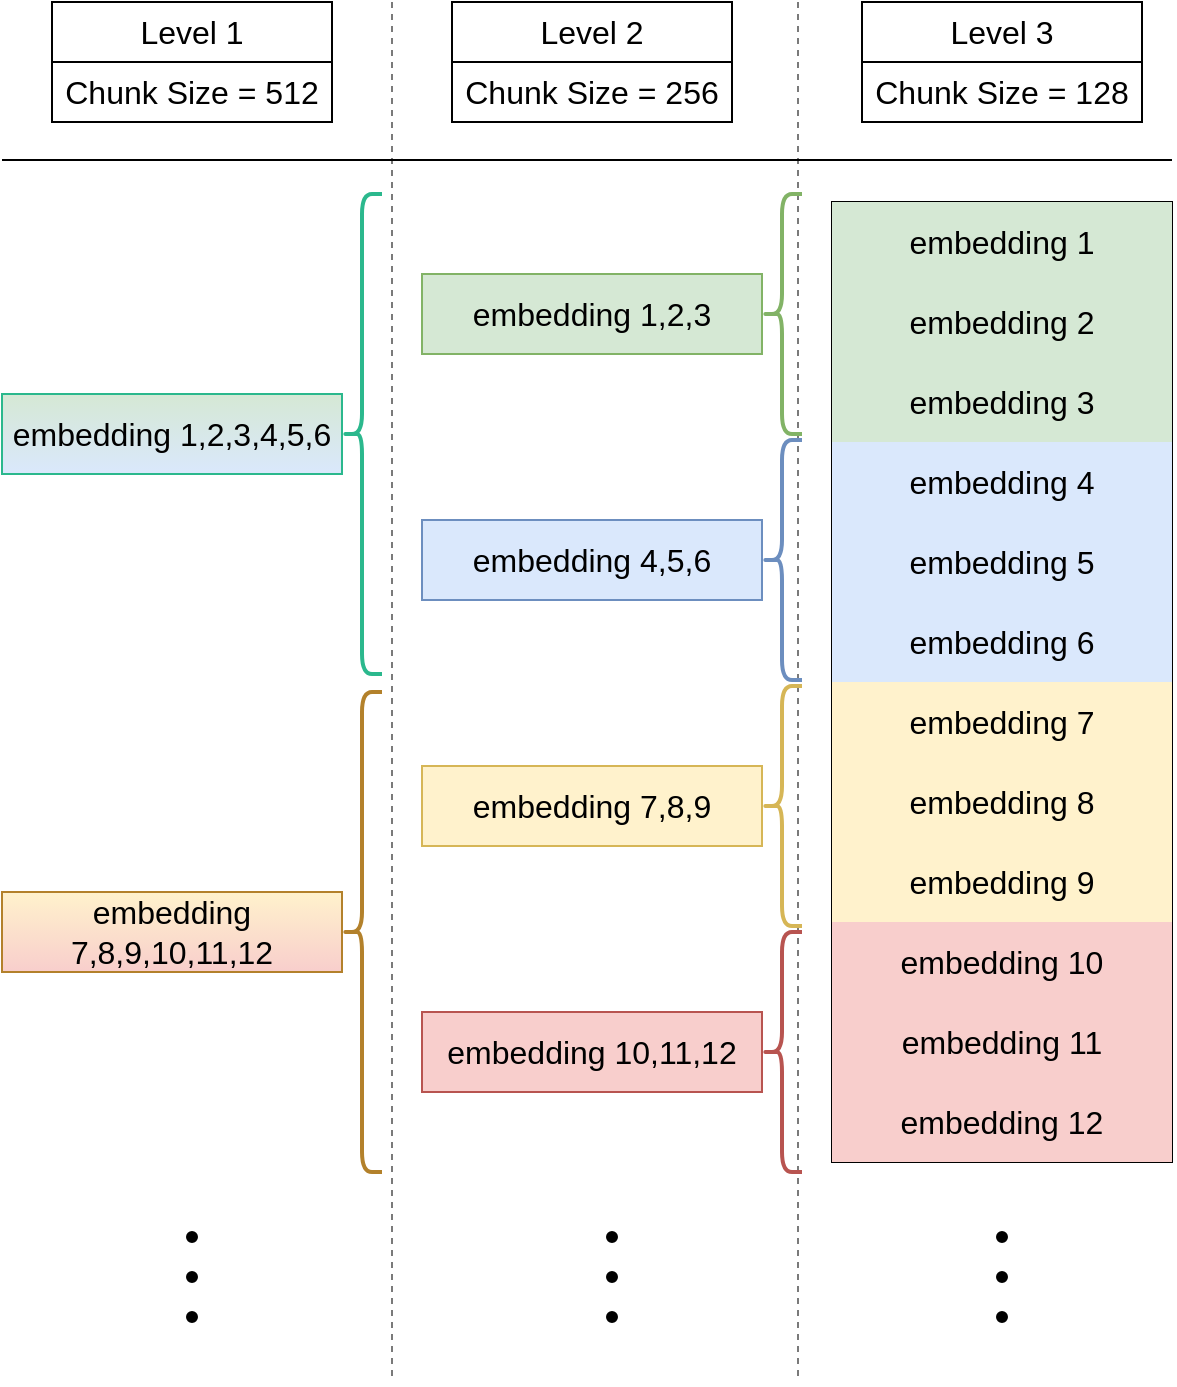 <mxfile version="24.7.8">
  <diagram name="Page-1" id="gfB3oqhTUgZLcfx7qufS">
    <mxGraphModel dx="178" dy="107" grid="1" gridSize="10" guides="1" tooltips="1" connect="1" arrows="1" fold="1" page="1" pageScale="1" pageWidth="2336" pageHeight="1654" math="0" shadow="0">
      <root>
        <mxCell id="0" />
        <mxCell id="1" parent="0" />
        <mxCell id="X7ifO9zD-XdO2jN4TMSY-86" value="" style="endArrow=none;dashed=1;html=1;rounded=0;strokeColor=#7A7A7A;" edge="1" parent="1">
          <mxGeometry width="50" height="50" relative="1" as="geometry">
            <mxPoint x="530" y="200" as="sourcePoint" />
            <mxPoint x="530" y="890" as="targetPoint" />
          </mxGeometry>
        </mxCell>
        <mxCell id="X7ifO9zD-XdO2jN4TMSY-87" value="" style="endArrow=none;dashed=1;html=1;rounded=0;strokeColor=#7A7A7A;" edge="1" parent="1">
          <mxGeometry width="50" height="50" relative="1" as="geometry">
            <mxPoint x="733" y="200" as="sourcePoint" />
            <mxPoint x="733" y="890" as="targetPoint" />
          </mxGeometry>
        </mxCell>
        <mxCell id="X7ifO9zD-XdO2jN4TMSY-66" value="" style="group" vertex="1" connectable="0" parent="1">
          <mxGeometry x="427.5" y="815" width="5" height="45" as="geometry" />
        </mxCell>
        <mxCell id="X7ifO9zD-XdO2jN4TMSY-62" value="" style="ellipse;whiteSpace=wrap;html=1;aspect=fixed;fillColor=#000000;" vertex="1" parent="X7ifO9zD-XdO2jN4TMSY-66">
          <mxGeometry width="5" height="5" as="geometry" />
        </mxCell>
        <mxCell id="X7ifO9zD-XdO2jN4TMSY-63" value="" style="ellipse;whiteSpace=wrap;html=1;aspect=fixed;fillColor=#000000;" vertex="1" parent="X7ifO9zD-XdO2jN4TMSY-66">
          <mxGeometry y="20" width="5" height="5" as="geometry" />
        </mxCell>
        <mxCell id="X7ifO9zD-XdO2jN4TMSY-65" value="" style="ellipse;whiteSpace=wrap;html=1;aspect=fixed;fillColor=#000000;" vertex="1" parent="X7ifO9zD-XdO2jN4TMSY-66">
          <mxGeometry y="40" width="5" height="5" as="geometry" />
        </mxCell>
        <mxCell id="X7ifO9zD-XdO2jN4TMSY-67" value="" style="group" vertex="1" connectable="0" parent="1">
          <mxGeometry x="637.5" y="815" width="5" height="45" as="geometry" />
        </mxCell>
        <mxCell id="X7ifO9zD-XdO2jN4TMSY-68" value="" style="ellipse;whiteSpace=wrap;html=1;aspect=fixed;fillColor=#000000;" vertex="1" parent="X7ifO9zD-XdO2jN4TMSY-67">
          <mxGeometry width="5" height="5" as="geometry" />
        </mxCell>
        <mxCell id="X7ifO9zD-XdO2jN4TMSY-69" value="" style="ellipse;whiteSpace=wrap;html=1;aspect=fixed;fillColor=#000000;" vertex="1" parent="X7ifO9zD-XdO2jN4TMSY-67">
          <mxGeometry y="20" width="5" height="5" as="geometry" />
        </mxCell>
        <mxCell id="X7ifO9zD-XdO2jN4TMSY-70" value="" style="ellipse;whiteSpace=wrap;html=1;aspect=fixed;fillColor=#000000;" vertex="1" parent="X7ifO9zD-XdO2jN4TMSY-67">
          <mxGeometry y="40" width="5" height="5" as="geometry" />
        </mxCell>
        <mxCell id="X7ifO9zD-XdO2jN4TMSY-71" value="" style="group" vertex="1" connectable="0" parent="1">
          <mxGeometry x="832.5" y="815" width="5" height="45" as="geometry" />
        </mxCell>
        <mxCell id="X7ifO9zD-XdO2jN4TMSY-72" value="" style="ellipse;whiteSpace=wrap;html=1;aspect=fixed;fillColor=#000000;" vertex="1" parent="X7ifO9zD-XdO2jN4TMSY-71">
          <mxGeometry width="5" height="5" as="geometry" />
        </mxCell>
        <mxCell id="X7ifO9zD-XdO2jN4TMSY-73" value="" style="ellipse;whiteSpace=wrap;html=1;aspect=fixed;fillColor=#000000;" vertex="1" parent="X7ifO9zD-XdO2jN4TMSY-71">
          <mxGeometry y="20" width="5" height="5" as="geometry" />
        </mxCell>
        <mxCell id="X7ifO9zD-XdO2jN4TMSY-74" value="" style="ellipse;whiteSpace=wrap;html=1;aspect=fixed;fillColor=#000000;" vertex="1" parent="X7ifO9zD-XdO2jN4TMSY-71">
          <mxGeometry y="40" width="5" height="5" as="geometry" />
        </mxCell>
        <mxCell id="X7ifO9zD-XdO2jN4TMSY-75" value="" style="endArrow=none;html=1;rounded=0;" edge="1" parent="1">
          <mxGeometry width="50" height="50" relative="1" as="geometry">
            <mxPoint x="335" y="279" as="sourcePoint" />
            <mxPoint x="920" y="279" as="targetPoint" />
          </mxGeometry>
        </mxCell>
        <mxCell id="X7ifO9zD-XdO2jN4TMSY-82" value="" style="group" vertex="1" connectable="0" parent="1">
          <mxGeometry x="335" y="200" width="190" height="585" as="geometry" />
        </mxCell>
        <mxCell id="X7ifO9zD-XdO2jN4TMSY-58" value="" style="group" vertex="1" connectable="0" parent="X7ifO9zD-XdO2jN4TMSY-82">
          <mxGeometry y="96" width="190" height="240" as="geometry" />
        </mxCell>
        <mxCell id="X7ifO9zD-XdO2jN4TMSY-38" value="" style="shape=curlyBracket;whiteSpace=wrap;html=1;rounded=1;labelPosition=left;verticalLabelPosition=middle;align=right;verticalAlign=middle;gradientDirection=south;strokeColor=#2BB88D;strokeWidth=2;" vertex="1" parent="X7ifO9zD-XdO2jN4TMSY-58">
          <mxGeometry x="170" width="20" height="240" as="geometry" />
        </mxCell>
        <mxCell id="X7ifO9zD-XdO2jN4TMSY-47" value="&lt;font style=&quot;font-size: 16px;&quot;&gt;embedding 1,2,3,4,5,6&lt;/font&gt;" style="rounded=0;whiteSpace=wrap;html=1;fillStyle=cross-hatch;gradientColor=#DAE8FC;fillColor=#D5E8D4;strokeColor=#2BB88D;" vertex="1" parent="X7ifO9zD-XdO2jN4TMSY-58">
          <mxGeometry y="100" width="170" height="40" as="geometry" />
        </mxCell>
        <mxCell id="X7ifO9zD-XdO2jN4TMSY-59" value="" style="group" vertex="1" connectable="0" parent="X7ifO9zD-XdO2jN4TMSY-82">
          <mxGeometry y="345" width="190" height="240" as="geometry" />
        </mxCell>
        <mxCell id="X7ifO9zD-XdO2jN4TMSY-40" value="" style="shape=curlyBracket;whiteSpace=wrap;html=1;rounded=1;labelPosition=left;verticalLabelPosition=middle;align=right;verticalAlign=middle;strokeColor=#B3812B;strokeWidth=2;" vertex="1" parent="X7ifO9zD-XdO2jN4TMSY-59">
          <mxGeometry x="170" width="20" height="240" as="geometry" />
        </mxCell>
        <mxCell id="X7ifO9zD-XdO2jN4TMSY-49" value="&lt;font style=&quot;font-size: 16px;&quot;&gt;embedding 7,8,9,10,11,12&lt;/font&gt;" style="rounded=0;whiteSpace=wrap;html=1;gradientColor=#F8CECC;fillColor=#FFF2CC;strokeColor=#B3812B;" vertex="1" parent="X7ifO9zD-XdO2jN4TMSY-59">
          <mxGeometry y="100" width="170" height="40" as="geometry" />
        </mxCell>
        <mxCell id="X7ifO9zD-XdO2jN4TMSY-88" value="" style="group" vertex="1" connectable="0" parent="X7ifO9zD-XdO2jN4TMSY-82">
          <mxGeometry x="25" width="140" height="60" as="geometry" />
        </mxCell>
        <mxCell id="X7ifO9zD-XdO2jN4TMSY-80" value="&lt;span style=&quot;font-size: 16px;&quot;&gt;Level 1&lt;/span&gt;" style="rounded=0;whiteSpace=wrap;html=1;" vertex="1" parent="X7ifO9zD-XdO2jN4TMSY-88">
          <mxGeometry width="140" height="30" as="geometry" />
        </mxCell>
        <mxCell id="X7ifO9zD-XdO2jN4TMSY-77" value="&lt;font style=&quot;font-size: 16px;&quot;&gt;Chunk Size = 512&lt;/font&gt;" style="rounded=0;whiteSpace=wrap;html=1;" vertex="1" parent="X7ifO9zD-XdO2jN4TMSY-88">
          <mxGeometry y="30" width="140" height="30" as="geometry" />
        </mxCell>
        <mxCell id="X7ifO9zD-XdO2jN4TMSY-83" value="" style="group" vertex="1" connectable="0" parent="1">
          <mxGeometry x="545" y="200" width="190" height="585" as="geometry" />
        </mxCell>
        <mxCell id="X7ifO9zD-XdO2jN4TMSY-53" value="" style="group" vertex="1" connectable="0" parent="X7ifO9zD-XdO2jN4TMSY-83">
          <mxGeometry y="96" width="190" height="120" as="geometry" />
        </mxCell>
        <mxCell id="X7ifO9zD-XdO2jN4TMSY-34" value="" style="shape=curlyBracket;whiteSpace=wrap;html=1;rounded=1;labelPosition=left;verticalLabelPosition=middle;align=right;verticalAlign=middle;fillColor=default;strokeColor=#82b366;strokeWidth=2;" vertex="1" parent="X7ifO9zD-XdO2jN4TMSY-53">
          <mxGeometry x="170" width="20" height="120" as="geometry" />
        </mxCell>
        <mxCell id="X7ifO9zD-XdO2jN4TMSY-39" value="&lt;font style=&quot;font-size: 16px;&quot;&gt;embedding 1,2,3&lt;/font&gt;" style="rounded=0;whiteSpace=wrap;html=1;fillColor=#d5e8d4;strokeColor=#82b366;" vertex="1" parent="X7ifO9zD-XdO2jN4TMSY-53">
          <mxGeometry y="40" width="170" height="40" as="geometry" />
        </mxCell>
        <mxCell id="X7ifO9zD-XdO2jN4TMSY-54" value="" style="group" vertex="1" connectable="0" parent="X7ifO9zD-XdO2jN4TMSY-83">
          <mxGeometry y="219" width="190" height="120" as="geometry" />
        </mxCell>
        <mxCell id="X7ifO9zD-XdO2jN4TMSY-35" value="" style="shape=curlyBracket;whiteSpace=wrap;html=1;rounded=1;labelPosition=left;verticalLabelPosition=middle;align=right;verticalAlign=middle;fillColor=#dae8fc;strokeColor=#6c8ebf;strokeWidth=2;" vertex="1" parent="X7ifO9zD-XdO2jN4TMSY-54">
          <mxGeometry x="170" width="20" height="120" as="geometry" />
        </mxCell>
        <mxCell id="X7ifO9zD-XdO2jN4TMSY-41" value="&lt;font style=&quot;font-size: 16px;&quot;&gt;embedding 4,5,6&lt;/font&gt;" style="rounded=0;whiteSpace=wrap;html=1;fillColor=#dae8fc;strokeColor=#6c8ebf;" vertex="1" parent="X7ifO9zD-XdO2jN4TMSY-54">
          <mxGeometry y="40" width="170" height="40" as="geometry" />
        </mxCell>
        <mxCell id="X7ifO9zD-XdO2jN4TMSY-55" value="" style="group" vertex="1" connectable="0" parent="X7ifO9zD-XdO2jN4TMSY-83">
          <mxGeometry y="342" width="190" height="120" as="geometry" />
        </mxCell>
        <mxCell id="X7ifO9zD-XdO2jN4TMSY-36" value="" style="shape=curlyBracket;whiteSpace=wrap;html=1;rounded=1;labelPosition=left;verticalLabelPosition=middle;align=right;verticalAlign=middle;fillColor=#fff2cc;strokeColor=#d6b656;strokeWidth=2;" vertex="1" parent="X7ifO9zD-XdO2jN4TMSY-55">
          <mxGeometry x="170" width="20" height="120" as="geometry" />
        </mxCell>
        <mxCell id="X7ifO9zD-XdO2jN4TMSY-42" value="&lt;font style=&quot;font-size: 16px;&quot;&gt;embedding 7,8,9&lt;/font&gt;" style="rounded=0;whiteSpace=wrap;html=1;fillColor=#fff2cc;strokeColor=#d6b656;" vertex="1" parent="X7ifO9zD-XdO2jN4TMSY-55">
          <mxGeometry y="40" width="170" height="40" as="geometry" />
        </mxCell>
        <mxCell id="X7ifO9zD-XdO2jN4TMSY-56" value="" style="group" vertex="1" connectable="0" parent="X7ifO9zD-XdO2jN4TMSY-83">
          <mxGeometry y="465" width="190" height="120" as="geometry" />
        </mxCell>
        <mxCell id="X7ifO9zD-XdO2jN4TMSY-37" value="" style="shape=curlyBracket;whiteSpace=wrap;html=1;rounded=1;labelPosition=left;verticalLabelPosition=middle;align=right;verticalAlign=middle;fillColor=#f8cecc;strokeColor=#b85450;strokeWidth=2;" vertex="1" parent="X7ifO9zD-XdO2jN4TMSY-56">
          <mxGeometry x="170" width="20" height="120" as="geometry" />
        </mxCell>
        <mxCell id="X7ifO9zD-XdO2jN4TMSY-43" value="&lt;font style=&quot;font-size: 16px;&quot;&gt;embedding 10,11,12&lt;/font&gt;" style="rounded=0;whiteSpace=wrap;html=1;fillColor=#f8cecc;strokeColor=#b85450;" vertex="1" parent="X7ifO9zD-XdO2jN4TMSY-56">
          <mxGeometry y="40" width="170" height="40" as="geometry" />
        </mxCell>
        <mxCell id="X7ifO9zD-XdO2jN4TMSY-89" value="" style="group" vertex="1" connectable="0" parent="X7ifO9zD-XdO2jN4TMSY-83">
          <mxGeometry x="15" width="140" height="60" as="geometry" />
        </mxCell>
        <mxCell id="X7ifO9zD-XdO2jN4TMSY-81" value="&lt;span style=&quot;font-size: 16px;&quot;&gt;Level 2&lt;/span&gt;" style="rounded=0;whiteSpace=wrap;html=1;" vertex="1" parent="X7ifO9zD-XdO2jN4TMSY-89">
          <mxGeometry width="140" height="30" as="geometry" />
        </mxCell>
        <mxCell id="X7ifO9zD-XdO2jN4TMSY-78" value="&lt;font style=&quot;font-size: 16px;&quot;&gt;Chunk Size = 256&lt;/font&gt;" style="rounded=0;whiteSpace=wrap;html=1;" vertex="1" parent="X7ifO9zD-XdO2jN4TMSY-89">
          <mxGeometry y="30" width="140" height="30" as="geometry" />
        </mxCell>
        <mxCell id="X7ifO9zD-XdO2jN4TMSY-85" value="" style="group" vertex="1" connectable="0" parent="1">
          <mxGeometry x="750" y="200" width="170" height="580" as="geometry" />
        </mxCell>
        <mxCell id="X7ifO9zD-XdO2jN4TMSY-3" value="" style="shape=table;startSize=0;container=1;collapsible=0;childLayout=tableLayout;fontSize=16;rounded=0;absoluteArcSize=0;arcSize=15;shadow=0;rowLines=1;strokeColor=default;" vertex="1" parent="X7ifO9zD-XdO2jN4TMSY-85">
          <mxGeometry y="100" width="170" height="480" as="geometry" />
        </mxCell>
        <mxCell id="X7ifO9zD-XdO2jN4TMSY-4" value="" style="shape=tableRow;horizontal=0;startSize=0;swimlaneHead=0;swimlaneBody=0;strokeColor=inherit;top=0;left=0;bottom=0;right=0;collapsible=0;dropTarget=0;fillColor=none;points=[[0,0.5],[1,0.5]];portConstraint=eastwest;fontSize=16;" vertex="1" parent="X7ifO9zD-XdO2jN4TMSY-3">
          <mxGeometry width="170" height="40" as="geometry" />
        </mxCell>
        <object label="embedding 1" id="X7ifO9zD-XdO2jN4TMSY-5">
          <mxCell style="shape=partialRectangle;html=1;whiteSpace=wrap;connectable=0;strokeColor=#82b366;overflow=hidden;fillColor=#d5e8d4;top=0;left=0;bottom=0;right=0;pointerEvents=1;fontSize=16;rounded=1;absoluteArcSize=0;arcSize=15" vertex="1" parent="X7ifO9zD-XdO2jN4TMSY-4">
            <mxGeometry width="170" height="40" as="geometry">
              <mxRectangle width="170" height="40" as="alternateBounds" />
            </mxGeometry>
          </mxCell>
        </object>
        <mxCell id="X7ifO9zD-XdO2jN4TMSY-8" value="" style="shape=tableRow;horizontal=0;startSize=0;swimlaneHead=0;swimlaneBody=0;strokeColor=inherit;top=0;left=0;bottom=0;right=0;collapsible=0;dropTarget=0;fillColor=none;points=[[0,0.5],[1,0.5]];portConstraint=eastwest;fontSize=16;" vertex="1" parent="X7ifO9zD-XdO2jN4TMSY-3">
          <mxGeometry y="40" width="170" height="40" as="geometry" />
        </mxCell>
        <mxCell id="X7ifO9zD-XdO2jN4TMSY-9" value="embedding 2" style="shape=partialRectangle;html=1;whiteSpace=wrap;connectable=0;strokeColor=#82b366;overflow=hidden;fillColor=#d5e8d4;top=0;left=0;bottom=0;right=0;pointerEvents=1;fontSize=16;" vertex="1" parent="X7ifO9zD-XdO2jN4TMSY-8">
          <mxGeometry width="170" height="40" as="geometry">
            <mxRectangle width="170" height="40" as="alternateBounds" />
          </mxGeometry>
        </mxCell>
        <mxCell id="X7ifO9zD-XdO2jN4TMSY-12" value="" style="shape=tableRow;horizontal=0;startSize=0;swimlaneHead=0;swimlaneBody=0;strokeColor=inherit;top=0;left=0;bottom=0;right=0;collapsible=0;dropTarget=0;fillColor=none;points=[[0,0.5],[1,0.5]];portConstraint=eastwest;fontSize=16;" vertex="1" parent="X7ifO9zD-XdO2jN4TMSY-3">
          <mxGeometry y="80" width="170" height="40" as="geometry" />
        </mxCell>
        <mxCell id="X7ifO9zD-XdO2jN4TMSY-13" value="embedding 3" style="shape=partialRectangle;html=1;whiteSpace=wrap;connectable=0;strokeColor=#82b366;overflow=hidden;fillColor=#d5e8d4;top=0;left=0;bottom=0;right=0;pointerEvents=1;fontSize=16;" vertex="1" parent="X7ifO9zD-XdO2jN4TMSY-12">
          <mxGeometry width="170" height="40" as="geometry">
            <mxRectangle width="170" height="40" as="alternateBounds" />
          </mxGeometry>
        </mxCell>
        <mxCell id="X7ifO9zD-XdO2jN4TMSY-32" style="shape=tableRow;horizontal=0;startSize=0;swimlaneHead=0;swimlaneBody=0;strokeColor=inherit;top=0;left=0;bottom=0;right=0;collapsible=0;dropTarget=0;fillColor=none;points=[[0,0.5],[1,0.5]];portConstraint=eastwest;fontSize=16;" vertex="1" parent="X7ifO9zD-XdO2jN4TMSY-3">
          <mxGeometry y="120" width="170" height="40" as="geometry" />
        </mxCell>
        <mxCell id="X7ifO9zD-XdO2jN4TMSY-33" value="embedding 4" style="shape=partialRectangle;html=1;whiteSpace=wrap;connectable=0;strokeColor=#6c8ebf;overflow=hidden;fillColor=#dae8fc;top=0;left=0;bottom=0;right=0;pointerEvents=1;fontSize=16;" vertex="1" parent="X7ifO9zD-XdO2jN4TMSY-32">
          <mxGeometry width="170" height="40" as="geometry">
            <mxRectangle width="170" height="40" as="alternateBounds" />
          </mxGeometry>
        </mxCell>
        <mxCell id="X7ifO9zD-XdO2jN4TMSY-30" style="shape=tableRow;horizontal=0;startSize=0;swimlaneHead=0;swimlaneBody=0;strokeColor=inherit;top=0;left=0;bottom=0;right=0;collapsible=0;dropTarget=0;fillColor=none;points=[[0,0.5],[1,0.5]];portConstraint=eastwest;fontSize=16;" vertex="1" parent="X7ifO9zD-XdO2jN4TMSY-3">
          <mxGeometry y="160" width="170" height="40" as="geometry" />
        </mxCell>
        <mxCell id="X7ifO9zD-XdO2jN4TMSY-31" value="embedding 5" style="shape=partialRectangle;html=1;whiteSpace=wrap;connectable=0;strokeColor=#6c8ebf;overflow=hidden;fillColor=#dae8fc;top=0;left=0;bottom=0;right=0;pointerEvents=1;fontSize=16;" vertex="1" parent="X7ifO9zD-XdO2jN4TMSY-30">
          <mxGeometry width="170" height="40" as="geometry">
            <mxRectangle width="170" height="40" as="alternateBounds" />
          </mxGeometry>
        </mxCell>
        <mxCell id="X7ifO9zD-XdO2jN4TMSY-28" style="shape=tableRow;horizontal=0;startSize=0;swimlaneHead=0;swimlaneBody=0;strokeColor=inherit;top=0;left=0;bottom=0;right=0;collapsible=0;dropTarget=0;fillColor=none;points=[[0,0.5],[1,0.5]];portConstraint=eastwest;fontSize=16;" vertex="1" parent="X7ifO9zD-XdO2jN4TMSY-3">
          <mxGeometry y="200" width="170" height="40" as="geometry" />
        </mxCell>
        <mxCell id="X7ifO9zD-XdO2jN4TMSY-29" value="embedding 6" style="shape=partialRectangle;html=1;whiteSpace=wrap;connectable=0;strokeColor=#6c8ebf;overflow=hidden;fillColor=#dae8fc;top=0;left=0;bottom=0;right=0;pointerEvents=1;fontSize=16;" vertex="1" parent="X7ifO9zD-XdO2jN4TMSY-28">
          <mxGeometry width="170" height="40" as="geometry">
            <mxRectangle width="170" height="40" as="alternateBounds" />
          </mxGeometry>
        </mxCell>
        <mxCell id="X7ifO9zD-XdO2jN4TMSY-26" style="shape=tableRow;horizontal=0;startSize=0;swimlaneHead=0;swimlaneBody=0;strokeColor=inherit;top=0;left=0;bottom=0;right=0;collapsible=0;dropTarget=0;fillColor=none;points=[[0,0.5],[1,0.5]];portConstraint=eastwest;fontSize=16;" vertex="1" parent="X7ifO9zD-XdO2jN4TMSY-3">
          <mxGeometry y="240" width="170" height="40" as="geometry" />
        </mxCell>
        <mxCell id="X7ifO9zD-XdO2jN4TMSY-27" value="embedding 7" style="shape=partialRectangle;html=1;whiteSpace=wrap;connectable=0;strokeColor=#d6b656;overflow=hidden;fillColor=#fff2cc;top=0;left=0;bottom=0;right=0;pointerEvents=1;fontSize=16;" vertex="1" parent="X7ifO9zD-XdO2jN4TMSY-26">
          <mxGeometry width="170" height="40" as="geometry">
            <mxRectangle width="170" height="40" as="alternateBounds" />
          </mxGeometry>
        </mxCell>
        <mxCell id="X7ifO9zD-XdO2jN4TMSY-24" style="shape=tableRow;horizontal=0;startSize=0;swimlaneHead=0;swimlaneBody=0;strokeColor=inherit;top=0;left=0;bottom=0;right=0;collapsible=0;dropTarget=0;fillColor=none;points=[[0,0.5],[1,0.5]];portConstraint=eastwest;fontSize=16;" vertex="1" parent="X7ifO9zD-XdO2jN4TMSY-3">
          <mxGeometry y="280" width="170" height="40" as="geometry" />
        </mxCell>
        <mxCell id="X7ifO9zD-XdO2jN4TMSY-25" value="embedding 8" style="shape=partialRectangle;html=1;whiteSpace=wrap;connectable=0;strokeColor=#d6b656;overflow=hidden;fillColor=#fff2cc;top=0;left=0;bottom=0;right=0;pointerEvents=1;fontSize=16;" vertex="1" parent="X7ifO9zD-XdO2jN4TMSY-24">
          <mxGeometry width="170" height="40" as="geometry">
            <mxRectangle width="170" height="40" as="alternateBounds" />
          </mxGeometry>
        </mxCell>
        <mxCell id="X7ifO9zD-XdO2jN4TMSY-22" style="shape=tableRow;horizontal=0;startSize=0;swimlaneHead=0;swimlaneBody=0;strokeColor=inherit;top=0;left=0;bottom=0;right=0;collapsible=0;dropTarget=0;fillColor=none;points=[[0,0.5],[1,0.5]];portConstraint=eastwest;fontSize=16;" vertex="1" parent="X7ifO9zD-XdO2jN4TMSY-3">
          <mxGeometry y="320" width="170" height="40" as="geometry" />
        </mxCell>
        <mxCell id="X7ifO9zD-XdO2jN4TMSY-23" value="embedding 9" style="shape=partialRectangle;html=1;whiteSpace=wrap;connectable=0;strokeColor=#d6b656;overflow=hidden;fillColor=#fff2cc;top=0;left=0;bottom=0;right=0;pointerEvents=1;fontSize=16;" vertex="1" parent="X7ifO9zD-XdO2jN4TMSY-22">
          <mxGeometry width="170" height="40" as="geometry">
            <mxRectangle width="170" height="40" as="alternateBounds" />
          </mxGeometry>
        </mxCell>
        <mxCell id="X7ifO9zD-XdO2jN4TMSY-20" style="shape=tableRow;horizontal=0;startSize=0;swimlaneHead=0;swimlaneBody=0;strokeColor=inherit;top=0;left=0;bottom=0;right=0;collapsible=0;dropTarget=0;fillColor=none;points=[[0,0.5],[1,0.5]];portConstraint=eastwest;fontSize=16;" vertex="1" parent="X7ifO9zD-XdO2jN4TMSY-3">
          <mxGeometry y="360" width="170" height="40" as="geometry" />
        </mxCell>
        <mxCell id="X7ifO9zD-XdO2jN4TMSY-21" value="embedding 10" style="shape=partialRectangle;html=1;whiteSpace=wrap;connectable=0;strokeColor=#b85450;overflow=hidden;fillColor=#f8cecc;top=0;left=0;bottom=0;right=0;pointerEvents=1;fontSize=16;" vertex="1" parent="X7ifO9zD-XdO2jN4TMSY-20">
          <mxGeometry width="170" height="40" as="geometry">
            <mxRectangle width="170" height="40" as="alternateBounds" />
          </mxGeometry>
        </mxCell>
        <mxCell id="X7ifO9zD-XdO2jN4TMSY-18" style="shape=tableRow;horizontal=0;startSize=0;swimlaneHead=0;swimlaneBody=0;strokeColor=inherit;top=0;left=0;bottom=0;right=0;collapsible=0;dropTarget=0;fillColor=none;points=[[0,0.5],[1,0.5]];portConstraint=eastwest;fontSize=16;" vertex="1" parent="X7ifO9zD-XdO2jN4TMSY-3">
          <mxGeometry y="400" width="170" height="40" as="geometry" />
        </mxCell>
        <mxCell id="X7ifO9zD-XdO2jN4TMSY-19" value="embedding 11" style="shape=partialRectangle;html=1;whiteSpace=wrap;connectable=0;strokeColor=#b85450;overflow=hidden;fillColor=#f8cecc;top=0;left=0;bottom=0;right=0;pointerEvents=1;fontSize=16;" vertex="1" parent="X7ifO9zD-XdO2jN4TMSY-18">
          <mxGeometry width="170" height="40" as="geometry">
            <mxRectangle width="170" height="40" as="alternateBounds" />
          </mxGeometry>
        </mxCell>
        <mxCell id="X7ifO9zD-XdO2jN4TMSY-16" style="shape=tableRow;horizontal=0;startSize=0;swimlaneHead=0;swimlaneBody=0;strokeColor=inherit;top=0;left=0;bottom=0;right=0;collapsible=0;dropTarget=0;fillColor=none;points=[[0,0.5],[1,0.5]];portConstraint=eastwest;fontSize=16;" vertex="1" parent="X7ifO9zD-XdO2jN4TMSY-3">
          <mxGeometry y="440" width="170" height="40" as="geometry" />
        </mxCell>
        <mxCell id="X7ifO9zD-XdO2jN4TMSY-17" value="embedding 12" style="shape=partialRectangle;html=1;whiteSpace=wrap;connectable=0;strokeColor=#b85450;overflow=hidden;fillColor=#f8cecc;top=0;left=0;bottom=0;right=0;pointerEvents=1;fontSize=16;" vertex="1" parent="X7ifO9zD-XdO2jN4TMSY-16">
          <mxGeometry width="170" height="40" as="geometry">
            <mxRectangle width="170" height="40" as="alternateBounds" />
          </mxGeometry>
        </mxCell>
        <mxCell id="X7ifO9zD-XdO2jN4TMSY-90" value="" style="group" vertex="1" connectable="0" parent="X7ifO9zD-XdO2jN4TMSY-85">
          <mxGeometry x="15" width="140" height="60" as="geometry" />
        </mxCell>
        <mxCell id="X7ifO9zD-XdO2jN4TMSY-84" value="&lt;span style=&quot;font-size: 16px;&quot;&gt;Level 3&lt;/span&gt;" style="rounded=0;whiteSpace=wrap;html=1;" vertex="1" parent="X7ifO9zD-XdO2jN4TMSY-90">
          <mxGeometry width="140" height="30" as="geometry" />
        </mxCell>
        <mxCell id="X7ifO9zD-XdO2jN4TMSY-79" value="&lt;font style=&quot;font-size: 16px;&quot;&gt;Chunk Size = 128&lt;/font&gt;" style="rounded=0;whiteSpace=wrap;html=1;" vertex="1" parent="X7ifO9zD-XdO2jN4TMSY-90">
          <mxGeometry y="30" width="140" height="30" as="geometry" />
        </mxCell>
      </root>
    </mxGraphModel>
  </diagram>
</mxfile>
